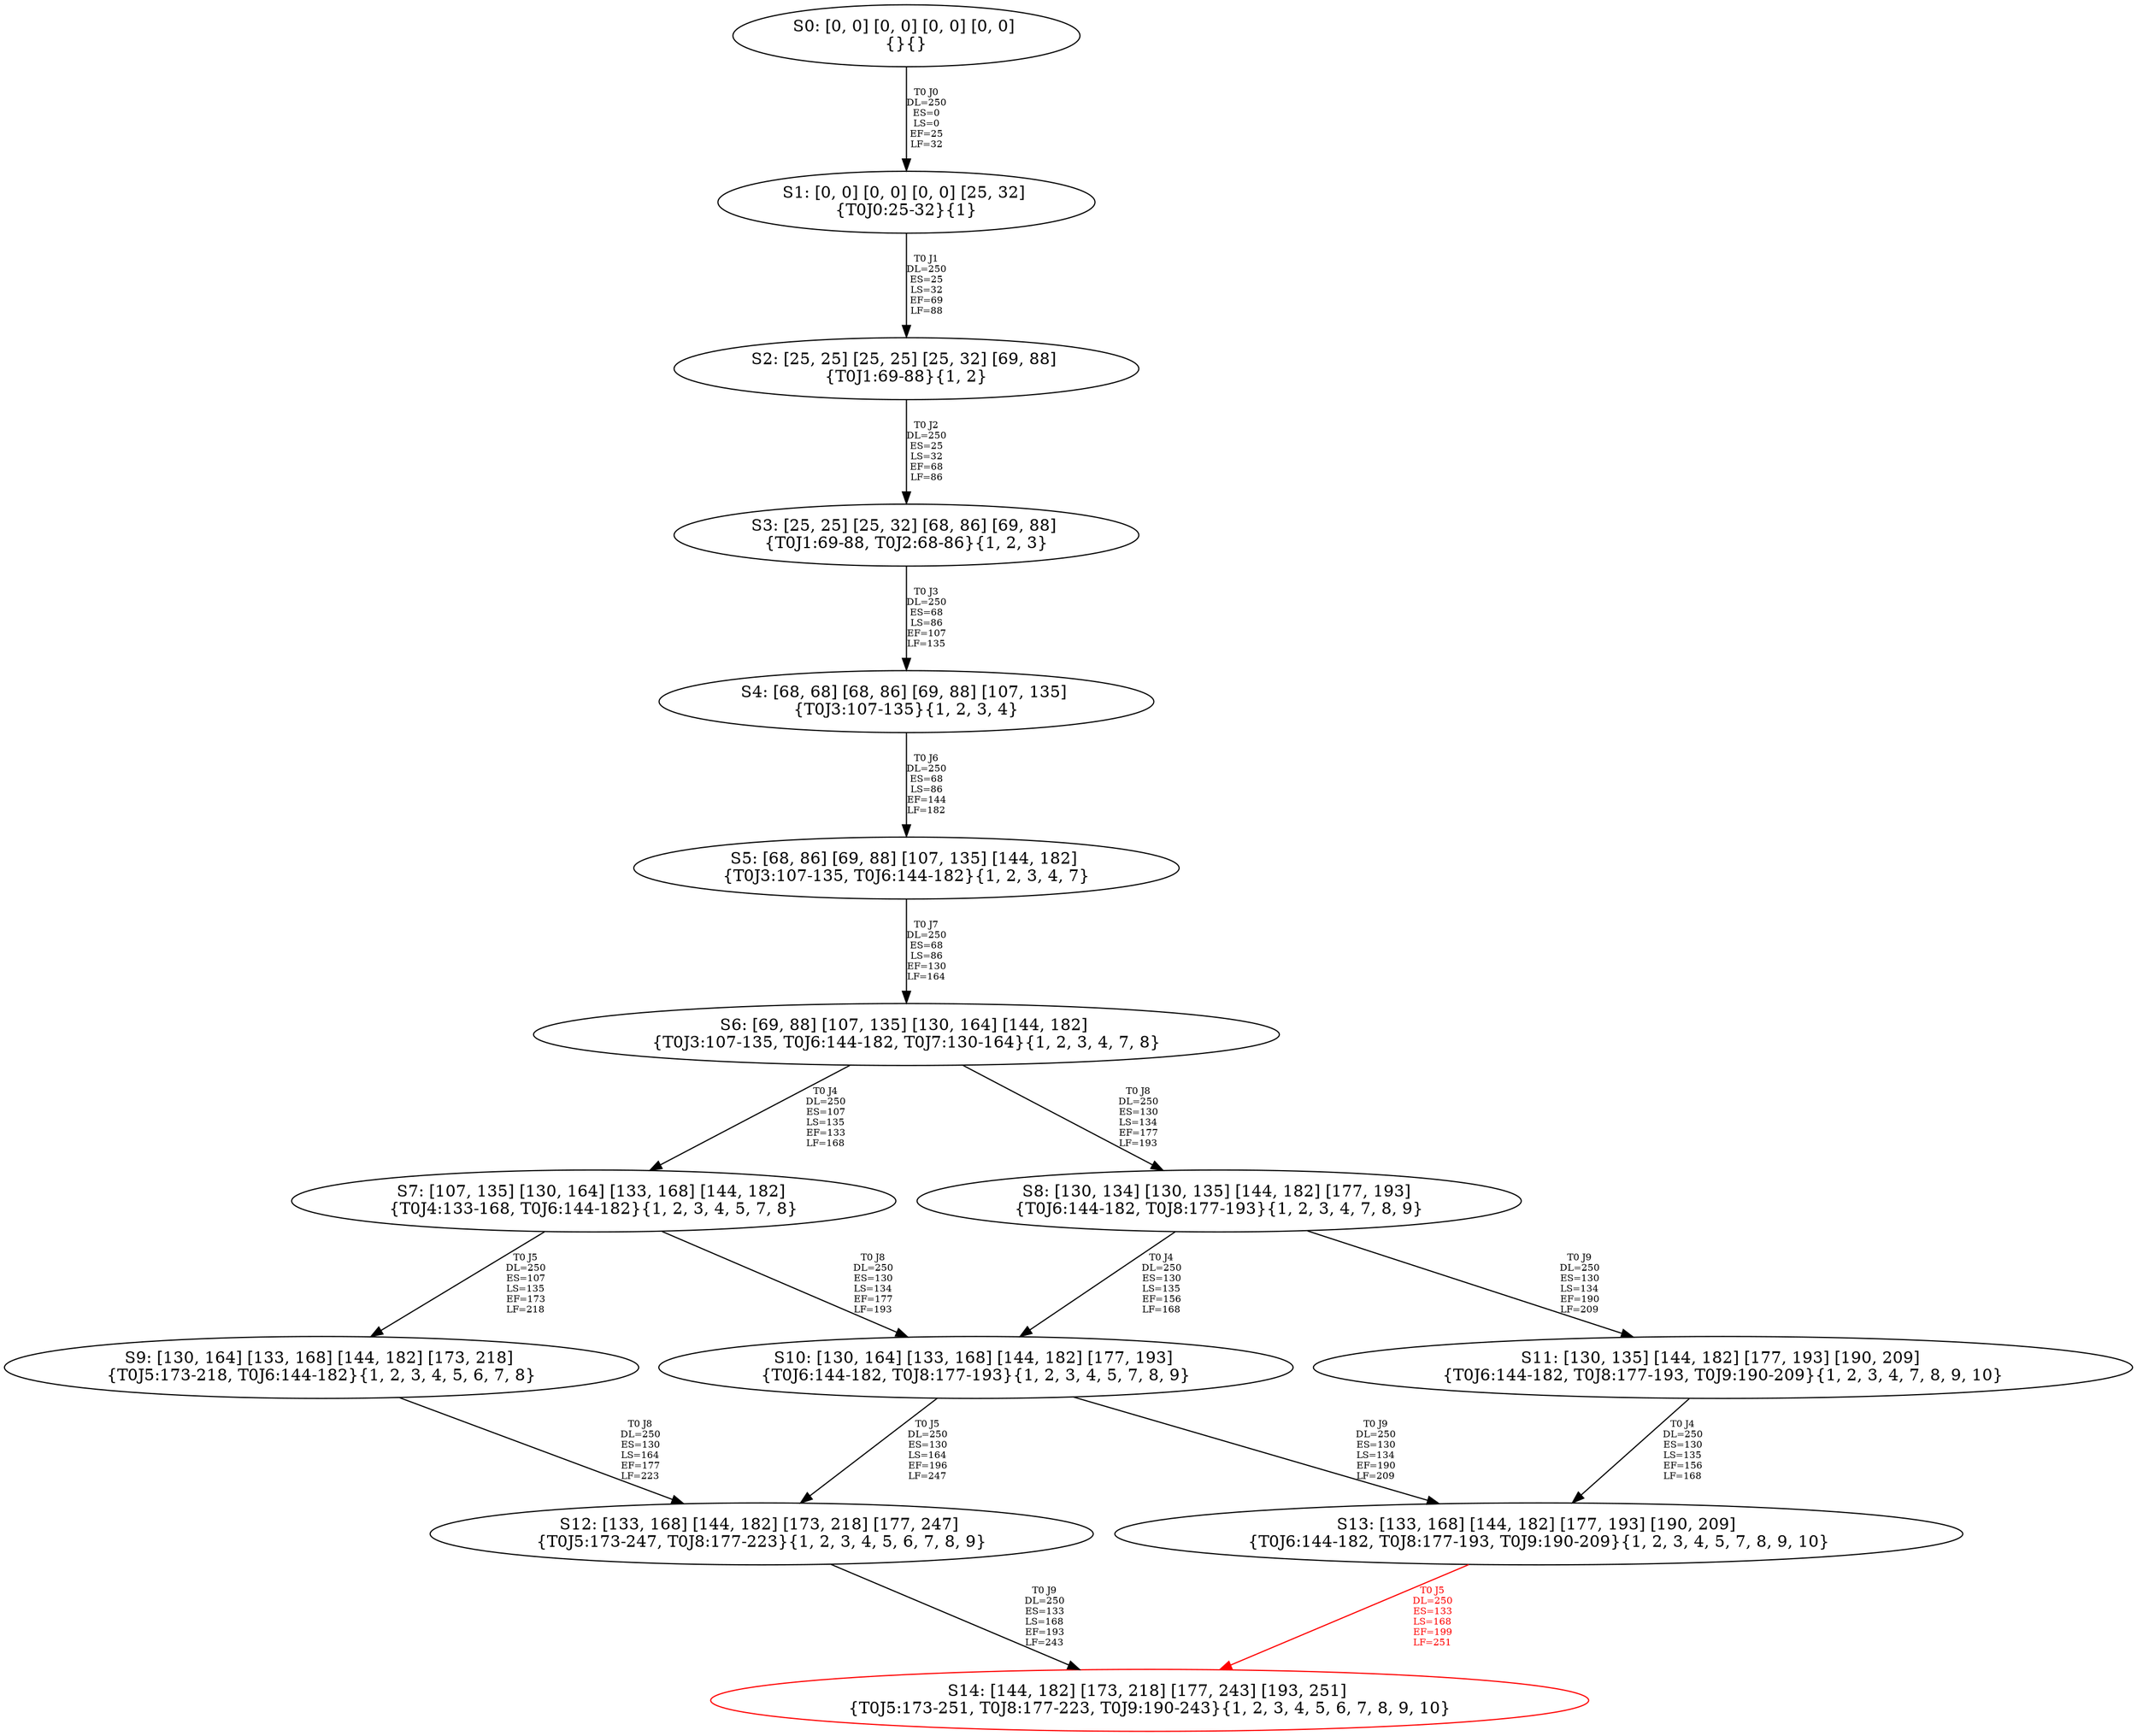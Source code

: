 digraph {
	S0[label="S0: [0, 0] [0, 0] [0, 0] [0, 0] \n{}{}"];
	S1[label="S1: [0, 0] [0, 0] [0, 0] [25, 32] \n{T0J0:25-32}{1}"];
	S2[label="S2: [25, 25] [25, 25] [25, 32] [69, 88] \n{T0J1:69-88}{1, 2}"];
	S3[label="S3: [25, 25] [25, 32] [68, 86] [69, 88] \n{T0J1:69-88, T0J2:68-86}{1, 2, 3}"];
	S4[label="S4: [68, 68] [68, 86] [69, 88] [107, 135] \n{T0J3:107-135}{1, 2, 3, 4}"];
	S5[label="S5: [68, 86] [69, 88] [107, 135] [144, 182] \n{T0J3:107-135, T0J6:144-182}{1, 2, 3, 4, 7}"];
	S6[label="S6: [69, 88] [107, 135] [130, 164] [144, 182] \n{T0J3:107-135, T0J6:144-182, T0J7:130-164}{1, 2, 3, 4, 7, 8}"];
	S7[label="S7: [107, 135] [130, 164] [133, 168] [144, 182] \n{T0J4:133-168, T0J6:144-182}{1, 2, 3, 4, 5, 7, 8}"];
	S8[label="S8: [130, 134] [130, 135] [144, 182] [177, 193] \n{T0J6:144-182, T0J8:177-193}{1, 2, 3, 4, 7, 8, 9}"];
	S9[label="S9: [130, 164] [133, 168] [144, 182] [173, 218] \n{T0J5:173-218, T0J6:144-182}{1, 2, 3, 4, 5, 6, 7, 8}"];
	S10[label="S10: [130, 164] [133, 168] [144, 182] [177, 193] \n{T0J6:144-182, T0J8:177-193}{1, 2, 3, 4, 5, 7, 8, 9}"];
	S11[label="S11: [130, 135] [144, 182] [177, 193] [190, 209] \n{T0J6:144-182, T0J8:177-193, T0J9:190-209}{1, 2, 3, 4, 7, 8, 9, 10}"];
	S12[label="S12: [133, 168] [144, 182] [173, 218] [177, 247] \n{T0J5:173-247, T0J8:177-223}{1, 2, 3, 4, 5, 6, 7, 8, 9}"];
	S13[label="S13: [133, 168] [144, 182] [177, 193] [190, 209] \n{T0J6:144-182, T0J8:177-193, T0J9:190-209}{1, 2, 3, 4, 5, 7, 8, 9, 10}"];
	S14[label="S14: [144, 182] [173, 218] [177, 243] [193, 251] \n{T0J5:173-251, T0J8:177-223, T0J9:190-243}{1, 2, 3, 4, 5, 6, 7, 8, 9, 10}"];
	S0 -> S1[label="T0 J0\nDL=250\nES=0\nLS=0\nEF=25\nLF=32",fontsize=8];
	S1 -> S2[label="T0 J1\nDL=250\nES=25\nLS=32\nEF=69\nLF=88",fontsize=8];
	S2 -> S3[label="T0 J2\nDL=250\nES=25\nLS=32\nEF=68\nLF=86",fontsize=8];
	S3 -> S4[label="T0 J3\nDL=250\nES=68\nLS=86\nEF=107\nLF=135",fontsize=8];
	S4 -> S5[label="T0 J6\nDL=250\nES=68\nLS=86\nEF=144\nLF=182",fontsize=8];
	S5 -> S6[label="T0 J7\nDL=250\nES=68\nLS=86\nEF=130\nLF=164",fontsize=8];
	S6 -> S7[label="T0 J4\nDL=250\nES=107\nLS=135\nEF=133\nLF=168",fontsize=8];
	S6 -> S8[label="T0 J8\nDL=250\nES=130\nLS=134\nEF=177\nLF=193",fontsize=8];
	S7 -> S9[label="T0 J5\nDL=250\nES=107\nLS=135\nEF=173\nLF=218",fontsize=8];
	S7 -> S10[label="T0 J8\nDL=250\nES=130\nLS=134\nEF=177\nLF=193",fontsize=8];
	S8 -> S10[label="T0 J4\nDL=250\nES=130\nLS=135\nEF=156\nLF=168",fontsize=8];
	S8 -> S11[label="T0 J9\nDL=250\nES=130\nLS=134\nEF=190\nLF=209",fontsize=8];
	S9 -> S12[label="T0 J8\nDL=250\nES=130\nLS=164\nEF=177\nLF=223",fontsize=8];
	S10 -> S12[label="T0 J5\nDL=250\nES=130\nLS=164\nEF=196\nLF=247",fontsize=8];
	S10 -> S13[label="T0 J9\nDL=250\nES=130\nLS=134\nEF=190\nLF=209",fontsize=8];
	S11 -> S13[label="T0 J4\nDL=250\nES=130\nLS=135\nEF=156\nLF=168",fontsize=8];
	S12 -> S14[label="T0 J9\nDL=250\nES=133\nLS=168\nEF=193\nLF=243",fontsize=8];
	S13 -> S14[label="T0 J5\nDL=250\nES=133\nLS=168\nEF=199\nLF=251",color=Red,fontcolor=Red,fontsize=8];
S14[color=Red];
}
